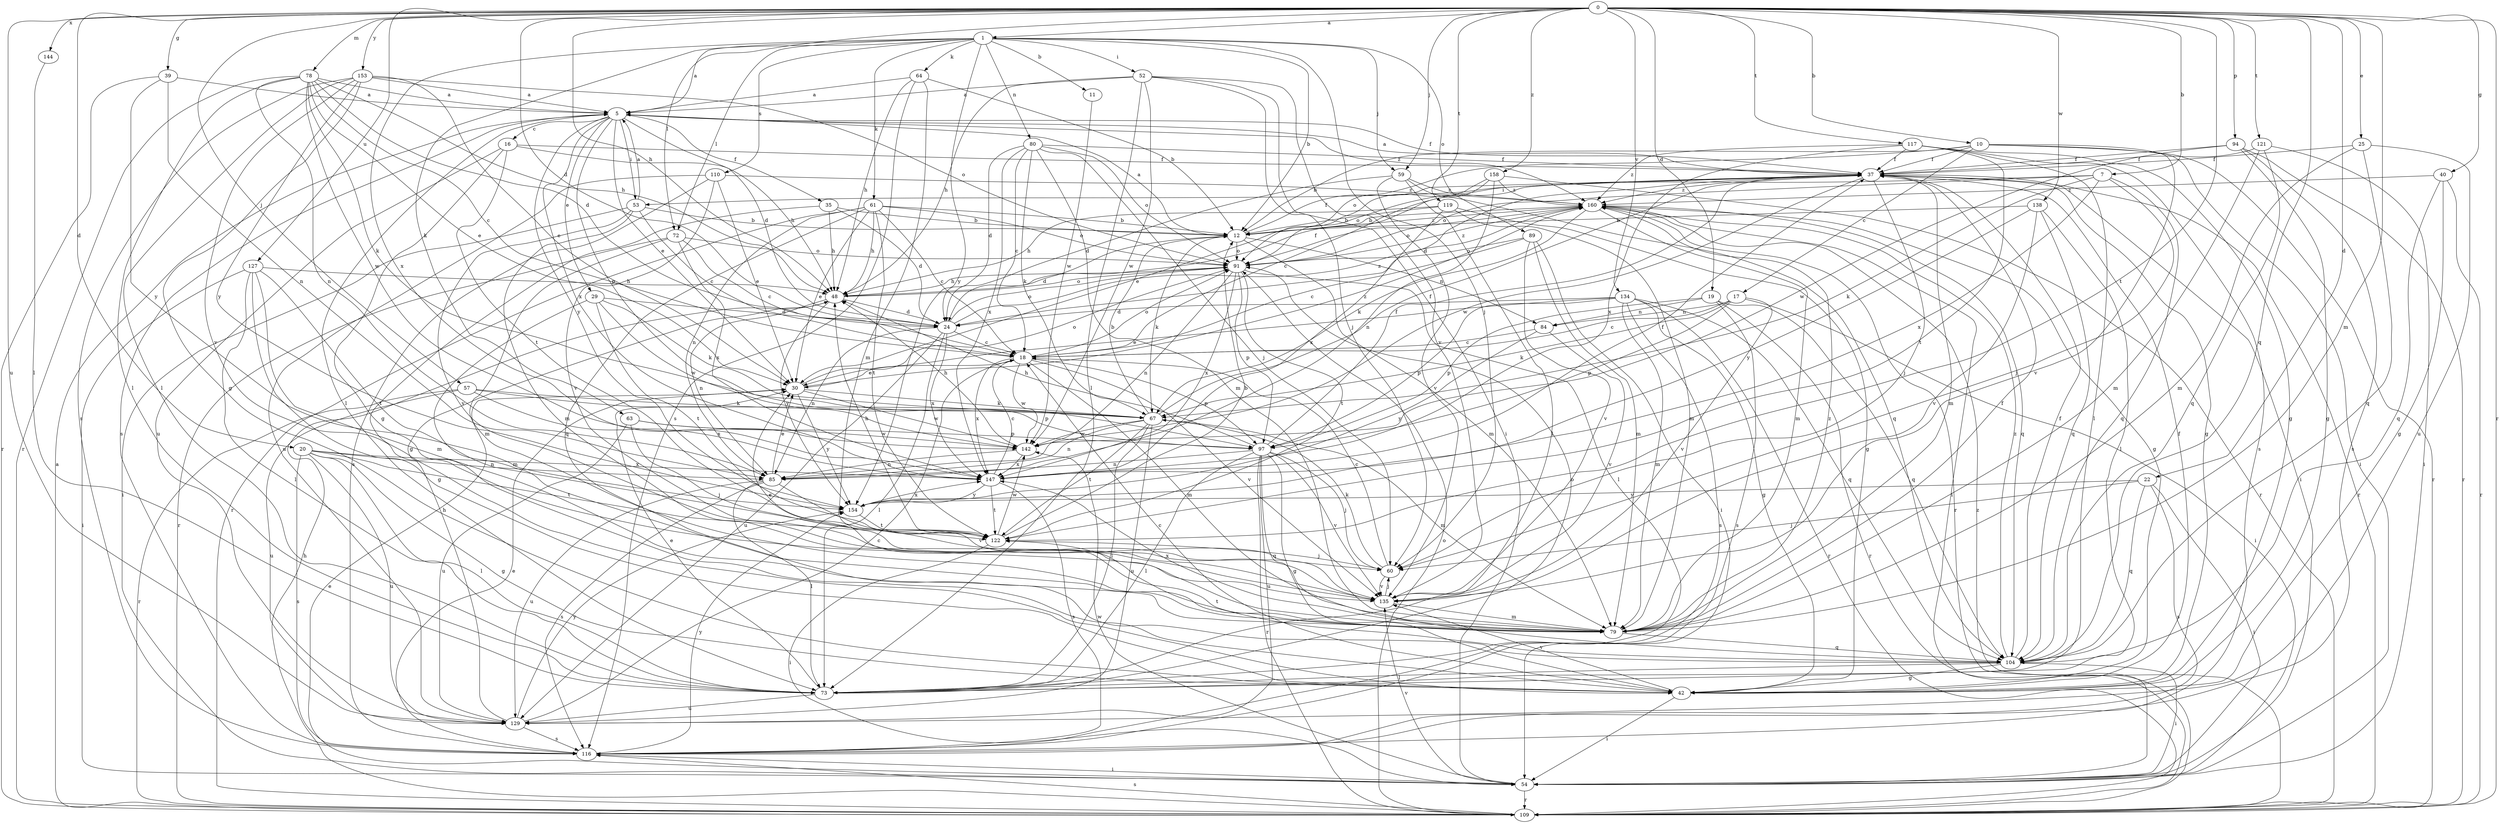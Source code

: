 strict digraph  {
0;
1;
5;
7;
10;
11;
12;
16;
17;
18;
19;
20;
22;
24;
25;
29;
30;
35;
37;
39;
40;
42;
48;
52;
53;
54;
57;
59;
60;
61;
63;
64;
67;
72;
73;
78;
79;
80;
84;
85;
89;
91;
94;
97;
104;
109;
110;
116;
117;
119;
121;
122;
127;
129;
134;
135;
138;
142;
144;
147;
153;
154;
158;
160;
0 -> 1  [label=a];
0 -> 7  [label=b];
0 -> 10  [label=b];
0 -> 19  [label=d];
0 -> 20  [label=d];
0 -> 22  [label=d];
0 -> 24  [label=d];
0 -> 25  [label=e];
0 -> 39  [label=g];
0 -> 40  [label=g];
0 -> 48  [label=h];
0 -> 57  [label=j];
0 -> 59  [label=j];
0 -> 72  [label=l];
0 -> 78  [label=m];
0 -> 79  [label=m];
0 -> 94  [label=p];
0 -> 104  [label=q];
0 -> 109  [label=r];
0 -> 117  [label=t];
0 -> 119  [label=t];
0 -> 121  [label=t];
0 -> 122  [label=t];
0 -> 127  [label=u];
0 -> 129  [label=u];
0 -> 134  [label=v];
0 -> 138  [label=w];
0 -> 144  [label=x];
0 -> 153  [label=y];
0 -> 158  [label=z];
1 -> 5  [label=a];
1 -> 11  [label=b];
1 -> 12  [label=b];
1 -> 52  [label=i];
1 -> 59  [label=j];
1 -> 60  [label=j];
1 -> 61  [label=k];
1 -> 63  [label=k];
1 -> 64  [label=k];
1 -> 72  [label=l];
1 -> 80  [label=n];
1 -> 89  [label=o];
1 -> 110  [label=s];
1 -> 147  [label=x];
1 -> 154  [label=y];
5 -> 16  [label=c];
5 -> 24  [label=d];
5 -> 29  [label=e];
5 -> 30  [label=e];
5 -> 35  [label=f];
5 -> 37  [label=f];
5 -> 53  [label=i];
5 -> 73  [label=l];
5 -> 97  [label=p];
5 -> 116  [label=s];
5 -> 147  [label=x];
5 -> 154  [label=y];
5 -> 160  [label=z];
7 -> 53  [label=i];
7 -> 60  [label=j];
7 -> 67  [label=k];
7 -> 91  [label=o];
7 -> 104  [label=q];
7 -> 147  [label=x];
10 -> 12  [label=b];
10 -> 17  [label=c];
10 -> 37  [label=f];
10 -> 54  [label=i];
10 -> 91  [label=o];
10 -> 109  [label=r];
10 -> 135  [label=v];
11 -> 142  [label=w];
12 -> 5  [label=a];
12 -> 24  [label=d];
12 -> 37  [label=f];
12 -> 67  [label=k];
12 -> 79  [label=m];
12 -> 84  [label=n];
12 -> 91  [label=o];
12 -> 160  [label=z];
16 -> 37  [label=f];
16 -> 42  [label=g];
16 -> 48  [label=h];
16 -> 122  [label=t];
16 -> 129  [label=u];
17 -> 18  [label=c];
17 -> 54  [label=i];
17 -> 67  [label=k];
17 -> 84  [label=n];
17 -> 97  [label=p];
17 -> 135  [label=v];
18 -> 30  [label=e];
18 -> 79  [label=m];
18 -> 91  [label=o];
18 -> 97  [label=p];
18 -> 135  [label=v];
18 -> 142  [label=w];
18 -> 147  [label=x];
19 -> 84  [label=n];
19 -> 97  [label=p];
19 -> 104  [label=q];
19 -> 109  [label=r];
19 -> 116  [label=s];
20 -> 42  [label=g];
20 -> 73  [label=l];
20 -> 85  [label=n];
20 -> 116  [label=s];
20 -> 122  [label=t];
20 -> 129  [label=u];
20 -> 147  [label=x];
22 -> 54  [label=i];
22 -> 60  [label=j];
22 -> 104  [label=q];
22 -> 116  [label=s];
22 -> 154  [label=y];
24 -> 18  [label=c];
24 -> 73  [label=l];
24 -> 85  [label=n];
24 -> 91  [label=o];
24 -> 129  [label=u];
24 -> 147  [label=x];
24 -> 160  [label=z];
25 -> 37  [label=f];
25 -> 79  [label=m];
25 -> 104  [label=q];
25 -> 129  [label=u];
29 -> 24  [label=d];
29 -> 67  [label=k];
29 -> 79  [label=m];
29 -> 122  [label=t];
29 -> 142  [label=w];
30 -> 67  [label=k];
30 -> 91  [label=o];
30 -> 142  [label=w];
30 -> 154  [label=y];
30 -> 160  [label=z];
35 -> 12  [label=b];
35 -> 24  [label=d];
35 -> 42  [label=g];
35 -> 48  [label=h];
37 -> 5  [label=a];
37 -> 24  [label=d];
37 -> 42  [label=g];
37 -> 54  [label=i];
37 -> 60  [label=j];
37 -> 79  [label=m];
37 -> 91  [label=o];
37 -> 109  [label=r];
37 -> 142  [label=w];
37 -> 160  [label=z];
39 -> 5  [label=a];
39 -> 85  [label=n];
39 -> 109  [label=r];
39 -> 154  [label=y];
40 -> 42  [label=g];
40 -> 104  [label=q];
40 -> 109  [label=r];
40 -> 160  [label=z];
42 -> 18  [label=c];
42 -> 37  [label=f];
42 -> 54  [label=i];
42 -> 135  [label=v];
48 -> 24  [label=d];
48 -> 37  [label=f];
48 -> 85  [label=n];
48 -> 91  [label=o];
48 -> 154  [label=y];
52 -> 5  [label=a];
52 -> 48  [label=h];
52 -> 54  [label=i];
52 -> 60  [label=j];
52 -> 73  [label=l];
52 -> 135  [label=v];
52 -> 142  [label=w];
53 -> 5  [label=a];
53 -> 12  [label=b];
53 -> 18  [label=c];
53 -> 54  [label=i];
53 -> 79  [label=m];
53 -> 135  [label=v];
54 -> 30  [label=e];
54 -> 109  [label=r];
54 -> 135  [label=v];
54 -> 142  [label=w];
57 -> 67  [label=k];
57 -> 97  [label=p];
57 -> 109  [label=r];
57 -> 129  [label=u];
57 -> 147  [label=x];
59 -> 24  [label=d];
59 -> 73  [label=l];
59 -> 104  [label=q];
59 -> 135  [label=v];
59 -> 160  [label=z];
60 -> 18  [label=c];
60 -> 67  [label=k];
60 -> 135  [label=v];
61 -> 12  [label=b];
61 -> 18  [label=c];
61 -> 30  [label=e];
61 -> 48  [label=h];
61 -> 85  [label=n];
61 -> 91  [label=o];
61 -> 104  [label=q];
61 -> 109  [label=r];
61 -> 122  [label=t];
63 -> 60  [label=j];
63 -> 97  [label=p];
63 -> 129  [label=u];
63 -> 142  [label=w];
64 -> 5  [label=a];
64 -> 12  [label=b];
64 -> 48  [label=h];
64 -> 79  [label=m];
64 -> 116  [label=s];
67 -> 12  [label=b];
67 -> 37  [label=f];
67 -> 73  [label=l];
67 -> 79  [label=m];
67 -> 85  [label=n];
67 -> 122  [label=t];
67 -> 129  [label=u];
67 -> 142  [label=w];
72 -> 18  [label=c];
72 -> 79  [label=m];
72 -> 91  [label=o];
72 -> 109  [label=r];
72 -> 147  [label=x];
73 -> 30  [label=e];
73 -> 91  [label=o];
73 -> 129  [label=u];
78 -> 5  [label=a];
78 -> 18  [label=c];
78 -> 24  [label=d];
78 -> 30  [label=e];
78 -> 48  [label=h];
78 -> 67  [label=k];
78 -> 73  [label=l];
78 -> 85  [label=n];
78 -> 109  [label=r];
78 -> 142  [label=w];
79 -> 37  [label=f];
79 -> 104  [label=q];
79 -> 147  [label=x];
79 -> 160  [label=z];
80 -> 18  [label=c];
80 -> 24  [label=d];
80 -> 37  [label=f];
80 -> 60  [label=j];
80 -> 67  [label=k];
80 -> 79  [label=m];
80 -> 91  [label=o];
80 -> 147  [label=x];
84 -> 18  [label=c];
84 -> 135  [label=v];
84 -> 154  [label=y];
85 -> 30  [label=e];
85 -> 73  [label=l];
85 -> 116  [label=s];
85 -> 129  [label=u];
85 -> 135  [label=v];
89 -> 18  [label=c];
89 -> 54  [label=i];
89 -> 79  [label=m];
89 -> 91  [label=o];
89 -> 135  [label=v];
91 -> 48  [label=h];
91 -> 73  [label=l];
91 -> 85  [label=n];
91 -> 97  [label=p];
91 -> 122  [label=t];
91 -> 147  [label=x];
91 -> 160  [label=z];
94 -> 37  [label=f];
94 -> 42  [label=g];
94 -> 109  [label=r];
94 -> 116  [label=s];
94 -> 142  [label=w];
97 -> 37  [label=f];
97 -> 42  [label=g];
97 -> 48  [label=h];
97 -> 60  [label=j];
97 -> 73  [label=l];
97 -> 85  [label=n];
97 -> 104  [label=q];
97 -> 109  [label=r];
97 -> 129  [label=u];
97 -> 135  [label=v];
104 -> 37  [label=f];
104 -> 42  [label=g];
104 -> 54  [label=i];
104 -> 73  [label=l];
104 -> 122  [label=t];
104 -> 160  [label=z];
109 -> 5  [label=a];
109 -> 48  [label=h];
109 -> 91  [label=o];
109 -> 116  [label=s];
109 -> 160  [label=z];
110 -> 30  [label=e];
110 -> 116  [label=s];
110 -> 129  [label=u];
110 -> 135  [label=v];
110 -> 160  [label=z];
116 -> 30  [label=e];
116 -> 54  [label=i];
116 -> 154  [label=y];
117 -> 37  [label=f];
117 -> 42  [label=g];
117 -> 73  [label=l];
117 -> 116  [label=s];
117 -> 122  [label=t];
117 -> 147  [label=x];
117 -> 160  [label=z];
119 -> 12  [label=b];
119 -> 42  [label=g];
119 -> 48  [label=h];
119 -> 79  [label=m];
119 -> 147  [label=x];
121 -> 37  [label=f];
121 -> 54  [label=i];
121 -> 79  [label=m];
121 -> 104  [label=q];
122 -> 12  [label=b];
122 -> 48  [label=h];
122 -> 54  [label=i];
122 -> 60  [label=j];
122 -> 142  [label=w];
127 -> 42  [label=g];
127 -> 48  [label=h];
127 -> 54  [label=i];
127 -> 73  [label=l];
127 -> 79  [label=m];
127 -> 122  [label=t];
129 -> 18  [label=c];
129 -> 48  [label=h];
129 -> 116  [label=s];
129 -> 154  [label=y];
134 -> 24  [label=d];
134 -> 30  [label=e];
134 -> 42  [label=g];
134 -> 79  [label=m];
134 -> 97  [label=p];
134 -> 104  [label=q];
134 -> 109  [label=r];
134 -> 116  [label=s];
135 -> 30  [label=e];
135 -> 60  [label=j];
135 -> 79  [label=m];
138 -> 12  [label=b];
138 -> 73  [label=l];
138 -> 104  [label=q];
138 -> 135  [label=v];
138 -> 154  [label=y];
142 -> 48  [label=h];
142 -> 85  [label=n];
142 -> 147  [label=x];
144 -> 73  [label=l];
147 -> 18  [label=c];
147 -> 37  [label=f];
147 -> 116  [label=s];
147 -> 122  [label=t];
147 -> 154  [label=y];
153 -> 5  [label=a];
153 -> 30  [label=e];
153 -> 42  [label=g];
153 -> 73  [label=l];
153 -> 91  [label=o];
153 -> 116  [label=s];
153 -> 135  [label=v];
153 -> 154  [label=y];
154 -> 122  [label=t];
154 -> 147  [label=x];
158 -> 18  [label=c];
158 -> 30  [label=e];
158 -> 85  [label=n];
158 -> 109  [label=r];
158 -> 160  [label=z];
160 -> 12  [label=b];
160 -> 42  [label=g];
160 -> 54  [label=i];
160 -> 67  [label=k];
160 -> 79  [label=m];
160 -> 91  [label=o];
160 -> 104  [label=q];
160 -> 109  [label=r];
}
